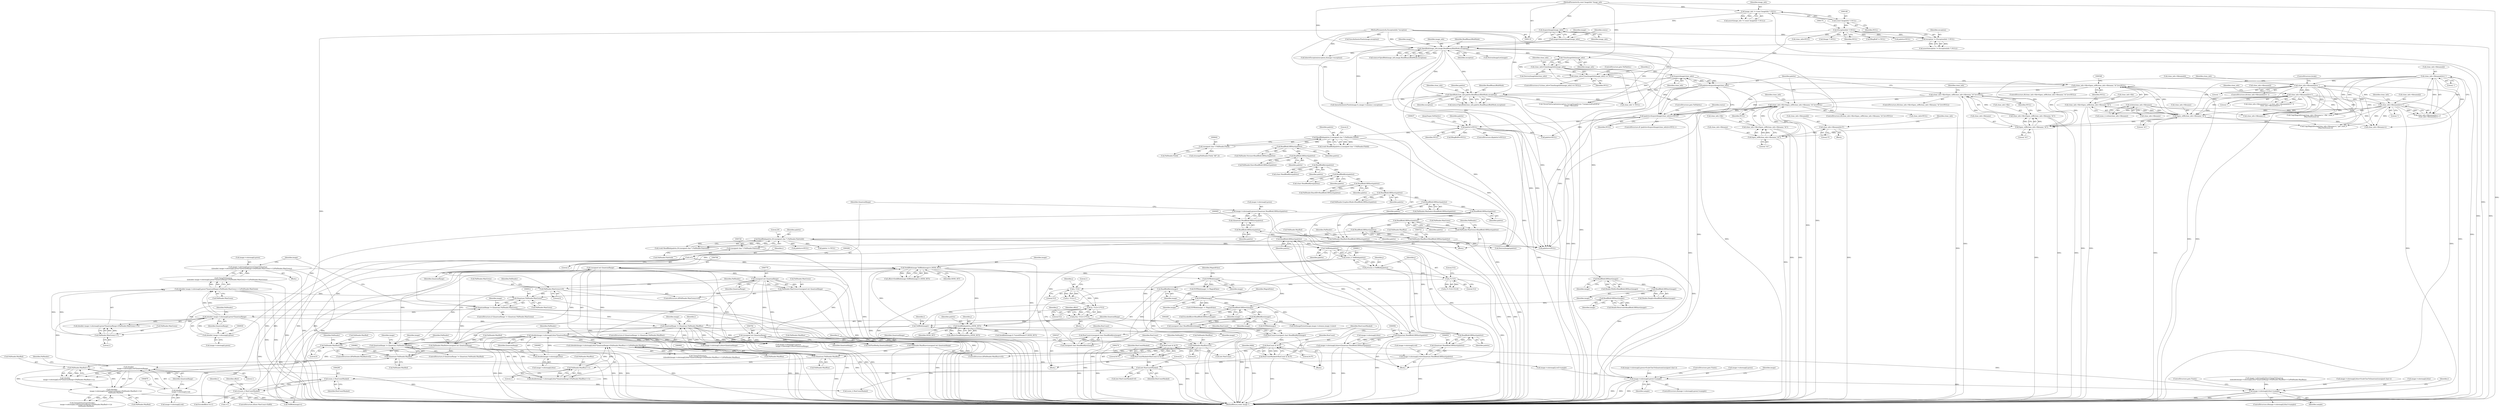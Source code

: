digraph "0_ImageMagick_f6e9d0d9955e85bdd7540b251cd50d598dacc5e6_7@pointer" {
"1000917" [label="(Call,image->colormap[i].green=ClampToQuantum\n                (((double) image->colormap[i].green*QuantumRange+(PalHeader.MaxGreen>>1))/PalHeader.MaxGreen))"];
"1000925" [label="(Call,ClampToQuantum\n                (((double) image->colormap[i].green*QuantumRange+(PalHeader.MaxGreen>>1))/PalHeader.MaxGreen))"];
"1000926" [label="(Call,((double) image->colormap[i].green*QuantumRange+(PalHeader.MaxGreen>>1))/PalHeader.MaxGreen)"];
"1000928" [label="(Call,(double) image->colormap[i].green*QuantumRange)"];
"1000929" [label="(Call,(double) image->colormap[i].green)"];
"1000896" [label="(Call,image->colormap[i].green=(Quantum) ReadBlobLSBShort(palette))"];
"1000904" [label="(Call,(Quantum) ReadBlobLSBShort(palette))"];
"1000906" [label="(Call,ReadBlobLSBShort(palette))"];
"1000855" [label="(Call,ReadBlobLSBShort(palette))"];
"1000834" [label="(Call,SeekBlob(palette,j,SEEK_SET))"];
"1000812" [label="(Call,TellBlob(palette))"];
"1000957" [label="(Call,ReadBlobLSBShort(palette))"];
"1000722" [label="(Call,ReadBlob(palette,20,(unsigned char *) PalHeader.PaletteId))"];
"1000718" [label="(Call,ReadBlobLSBShort(palette))"];
"1000712" [label="(Call,ReadBlobLSBShort(palette))"];
"1000706" [label="(Call,ReadBlobLSBShort(palette))"];
"1000700" [label="(Call,ReadBlobLSBShort(palette))"];
"1000694" [label="(Call,ReadBlobLSBShort(palette))"];
"1000688" [label="(Call,ReadBlobLSBShort(palette))"];
"1000682" [label="(Call,ReadBlobByte(palette))"];
"1000674" [label="(Call,ReadBlobByte(palette))"];
"1000666" [label="(Call,ReadBlobLSBShort(palette))"];
"1000660" [label="(Call,ReadBlobLSBShort(palette))"];
"1000638" [label="(Call,ReadBlob(palette,2,(unsigned char *) PalHeader.FileId))"];
"1000632" [label="(Call,palette!=NULL)"];
"1000612" [label="(Call,OpenBlob(clone_info,palette,ReadBinaryBlobMode,exception))"];
"1000606" [label="(Call,AcquireImage(clone_info))"];
"1000458" [label="(Call,clone_info=CloneImageInfo(image_info))"];
"1000460" [label="(Call,CloneImageInfo(image_info))"];
"1000189" [label="(Call,OpenBlob(image_info,image,ReadBinaryBlobMode,exception))"];
"1000185" [label="(Call,AcquireImage(image_info))"];
"1000145" [label="(Call,image_info != (const ImageInfo *) NULL)"];
"1000120" [label="(MethodParameterIn,const ImageInfo *image_info)"];
"1000147" [label="(Call,(const ImageInfo *) NULL)"];
"1000183" [label="(Call,image=AcquireImage(image_info))"];
"1000172" [label="(Call,exception != (ExceptionInfo *) NULL)"];
"1000121" [label="(MethodParameterIn,ExceptionInfo *exception)"];
"1000174" [label="(Call,(ExceptionInfo *) NULL)"];
"1000604" [label="(Call,palette=AcquireImage(clone_info))"];
"1000603" [label="(Call,(palette=AcquireImage(clone_info))==NULL)"];
"1000582" [label="(Call,(clone_info->file=fopen_utf8(clone_info->filename,\"rb\"))==NULL)"];
"1000583" [label="(Call,clone_info->file=fopen_utf8(clone_info->filename,\"rb\"))"];
"1000587" [label="(Call,fopen_utf8(clone_info->filename,\"rb\"))"];
"1000574" [label="(Call,clone_info->filename[i]='\0')"];
"1000567" [label="(Call,fopen_utf8(clone_info->filename,\"rb\"))"];
"1000508" [label="(Call,clone_info->filename[i]==':')"];
"1000501" [label="(Call,clone_info->filename[i]=='\\')"];
"1000493" [label="(Call,clone_info->filename[i]=='/')"];
"1000482" [label="(Call,clone_info->filename[i]=='.')"];
"1000540" [label="(Call,fopen_utf8(clone_info->filename,\"rb\"))"];
"1000468" [label="(Call,strlen(clone_info->filename))"];
"1000562" [label="(Call,(clone_info->file=fopen_utf8(clone_info->filename,\"rb\"))==NULL)"];
"1000563" [label="(Call,clone_info->file=fopen_utf8(clone_info->filename,\"rb\"))"];
"1000535" [label="(Call,(clone_info->file=fopen_utf8(clone_info->filename,\"rb\"))==NULL)"];
"1000536" [label="(Call,clone_info->file=fopen_utf8(clone_info->filename,\"rb\"))"];
"1000457" [label="(Call,(clone_info=CloneImageInfo(image_info)) == NULL)"];
"1000641" [label="(Call,(unsigned char *) PalHeader.FileId)"];
"1000725" [label="(Call,(unsigned char *) PalHeader.PaletteId)"];
"1000823" [label="(Call,j=((j / 512)+1)*512)"];
"1000825" [label="(Call,((j / 512)+1)*512)"];
"1000827" [label="(Call,j / 512)"];
"1000816" [label="(Call,j % 512)"];
"1000808" [label="(Call,j=(ssize_t) TellBlob(palette))"];
"1000810" [label="(Call,(ssize_t) TellBlob(palette))"];
"1000294" [label="(Call,SeekBlob(image,TellBlob(image)+i,SEEK_SET))"];
"1000297" [label="(Call,TellBlob(image))"];
"1000332" [label="(Call,EOFBlob(image))"];
"1000328" [label="(Call,ReadBlobByte(image))"];
"1000310" [label="(Call,EOFBlob(image))"];
"1000261" [label="(Call,ReadBlobByte(image))"];
"1000255" [label="(Call,ReadBlobLSBShort(image))"];
"1000229" [label="(Call,ReadBlobLSBShort(image))"];
"1000223" [label="(Call,ReadBlobLSBShort(image))"];
"1000217" [label="(Call,ReadBlobLSBShort(image))"];
"1000287" [label="(Call,i=(ssize_t) RunCountMasked)"];
"1000289" [label="(Call,(ssize_t) RunCountMasked)"];
"1000273" [label="(Call,(int) RunCountMasked)"];
"1000263" [label="(Call,RunCountMasked=RunCount & 0x7F)"];
"1000265" [label="(Call,RunCount & 0x7F)"];
"1000257" [label="(Call,RunCount=(unsigned char) ReadBlobByte(image))"];
"1000259" [label="(Call,(unsigned char) ReadBlobByte(image))"];
"1000336" [label="(Call,RunCountMasked=RunCount & 0x7F)"];
"1000338" [label="(Call,RunCount & 0x7F)"];
"1000324" [label="(Call,RunCount=(unsigned char) ReadBlobByte(image))"];
"1000326" [label="(Call,(unsigned char) ReadBlobByte(image))"];
"1000278" [label="(Call,i=1)"];
"1000909" [label="(Call,QuantumRange != (Quantum) PalHeader.MaxGreen)"];
"1000858" [label="(Call,QuantumRange != (Quantum) PalHeader.MaxRed)"];
"1000778" [label="(Call,(unsigned int) QuantumRange)"];
"1000765" [label="(Call,(unsigned int) QuantumRange)"];
"1000791" [label="(Call,(unsigned int) QuantumRange)"];
"1000979" [label="(Call,(double)image->colormap[i].blue*QuantumRange)"];
"1000980" [label="(Call,(double)image->colormap[i].blue)"];
"1000947" [label="(Call,image->colormap[i].blue=(Quantum) ReadBlobLSBShort(palette))"];
"1000955" [label="(Call,(Quantum) ReadBlobLSBShort(palette))"];
"1000960" [label="(Call,QuantumRange != (Quantum) PalHeader.MaxBlue)"];
"1000962" [label="(Call,(Quantum) PalHeader.MaxBlue)"];
"1000787" [label="(Call,PalHeader.MaxBlue=(unsigned int) QuantumRange)"];
"1000782" [label="(Call,PalHeader.MaxBlue==0)"];
"1000714" [label="(Call,PalHeader.MaxBlue=ReadBlobLSBShort(palette))"];
"1000977" [label="(Call,((double)image->colormap[i].blue*QuantumRange+(PalHeader.MaxBlue>>1))/PalHeader.MaxBlue)"];
"1000990" [label="(Call,PalHeader.MaxBlue>>1)"];
"1000860" [label="(Call,(Quantum) PalHeader.MaxRed)"];
"1000756" [label="(Call,PalHeader.MaxRed==0)"];
"1000702" [label="(Call,PalHeader.MaxRed=ReadBlobLSBShort(palette))"];
"1000875" [label="(Call,((double)\n                image->colormap[i].red*QuantumRange+(PalHeader.MaxRed>>1))/\n                PalHeader.MaxRed)"];
"1000877" [label="(Call,(double)\n                image->colormap[i].red*QuantumRange)"];
"1000878" [label="(Call,(double)\n                image->colormap[i].red)"];
"1000845" [label="(Call,image->colormap[i].red=(Quantum) ReadBlobLSBShort(palette))"];
"1000853" [label="(Call,(Quantum) ReadBlobLSBShort(palette))"];
"1000888" [label="(Call,PalHeader.MaxRed>>1)"];
"1000761" [label="(Call,PalHeader.MaxRed=(unsigned int) QuantumRange)"];
"1000911" [label="(Call,(Quantum) PalHeader.MaxGreen)"];
"1000769" [label="(Call,PalHeader.MaxGreen==0)"];
"1000708" [label="(Call,PalHeader.MaxGreen=ReadBlobLSBShort(palette))"];
"1000774" [label="(Call,PalHeader.MaxGreen=(unsigned int) QuantumRange)"];
"1000939" [label="(Call,PalHeader.MaxGreen>>1)"];
"1001290" [label="(Call,image->colormap[i].green!=sample)"];
"1001301" [label="(Call,image->colormap[i].blue!=sample)"];
"1001420" [label="(Call,clone_info != NULL)"];
"1000321" [label="(Call,(ssize_t) RunCountMasked)"];
"1000461" [label="(Identifier,image_info)"];
"1000188" [label="(Identifier,status)"];
"1000312" [label="(Identifier,MagickFalse)"];
"1000943" [label="(Literal,1)"];
"1000192" [label="(Identifier,ReadBinaryBlobMode)"];
"1000720" [label="(Call,(void) ReadBlob(palette,20,(unsigned char *) PalHeader.PaletteId))"];
"1000574" [label="(Call,clone_info->filename[i]='\0')"];
"1000724" [label="(Literal,20)"];
"1000572" [label="(Identifier,NULL)"];
"1000291" [label="(Identifier,RunCountMasked)"];
"1000310" [label="(Call,EOFBlob(image))"];
"1000613" [label="(Identifier,clone_info)"];
"1000995" [label="(Call,PalHeader.MaxBlue)"];
"1000820" [label="(Literal,512)"];
"1000712" [label="(Call,ReadBlobLSBShort(palette))"];
"1000287" [label="(Call,i=(ssize_t) RunCountMasked)"];
"1000823" [label="(Call,j=((j / 512)+1)*512)"];
"1000845" [label="(Call,image->colormap[i].red=(Quantum) ReadBlobLSBShort(palette))"];
"1000722" [label="(Call,ReadBlob(palette,20,(unsigned char *) PalHeader.PaletteId))"];
"1000892" [label="(Literal,1)"];
"1000606" [label="(Call,AcquireImage(clone_info))"];
"1000776" [label="(Identifier,PalHeader)"];
"1000714" [label="(Call,PalHeader.MaxBlue=ReadBlobLSBShort(palette))"];
"1001048" [label="(Call,image->colormap[i].green=ScaleCharToQuantum((unsigned char) i))"];
"1000568" [label="(Call,clone_info->filename)"];
"1000674" [label="(Call,ReadBlobByte(palette))"];
"1000763" [label="(Identifier,PalHeader)"];
"1000770" [label="(Call,PalHeader.MaxGreen)"];
"1000889" [label="(Call,PalHeader.MaxRed)"];
"1000762" [label="(Call,PalHeader.MaxRed)"];
"1000488" [label="(Literal,'.')"];
"1000582" [label="(Call,(clone_info->file=fopen_utf8(clone_info->filename,\"rb\"))==NULL)"];
"1000534" [label="(ControlStructure,if((clone_info->file=fopen_utf8(clone_info->filename,\"rb\"))==NULL))"];
"1000333" [label="(Identifier,image)"];
"1000459" [label="(Identifier,clone_info)"];
"1000960" [label="(Call,QuantumRange != (Quantum) PalHeader.MaxBlue)"];
"1000783" [label="(Call,PalHeader.MaxBlue)"];
"1000725" [label="(Call,(unsigned char *) PalHeader.PaletteId)"];
"1000827" [label="(Call,j / 512)"];
"1000493" [label="(Call,clone_info->filename[i]=='/')"];
"1000808" [label="(Call,j=(ssize_t) TellBlob(palette))"];
"1000185" [label="(Call,AcquireImage(image_info))"];
"1000294" [label="(Call,SeekBlob(image,TellBlob(image)+i,SEEK_SET))"];
"1000778" [label="(Call,(unsigned int) QuantumRange)"];
"1000608" [label="(Identifier,NULL)"];
"1000545" [label="(Identifier,NULL)"];
"1000661" [label="(Identifier,palette)"];
"1000835" [label="(Identifier,palette)"];
"1000631" [label="(ControlStructure,if(palette!=NULL))"];
"1000908" [label="(ControlStructure,if (QuantumRange != (Quantum) PalHeader.MaxGreen))"];
"1000853" [label="(Call,(Quantum) ReadBlobLSBShort(palette))"];
"1000583" [label="(Call,clone_info->file=fopen_utf8(clone_info->filename,\"rb\"))"];
"1000822" [label="(Block,)"];
"1000947" [label="(Call,image->colormap[i].blue=(Quantum) ReadBlobLSBShort(palette))"];
"1000896" [label="(Call,image->colormap[i].green=(Quantum) ReadBlobLSBShort(palette))"];
"1000636" [label="(Call,(void) ReadBlob(palette,2,(unsigned char *) PalHeader.FileId))"];
"1000584" [label="(Call,clone_info->file)"];
"1000826" [label="(Call,(j / 512)+1)"];
"1001301" [label="(Call,image->colormap[i].blue!=sample)"];
"1000144" [label="(Call,assert(image_info != (const ImageInfo *) NULL))"];
"1000540" [label="(Call,fopen_utf8(clone_info->filename,\"rb\"))"];
"1000834" [label="(Call,SeekBlob(palette,j,SEEK_SET))"];
"1000718" [label="(Call,ReadBlobLSBShort(palette))"];
"1000340" [label="(Literal,0x7F)"];
"1000951" [label="(Identifier,image)"];
"1000979" [label="(Call,(double)image->colormap[i].blue*QuantumRange)"];
"1000702" [label="(Call,PalHeader.MaxRed=ReadBlobLSBShort(palette))"];
"1000581" [label="(ControlStructure,if((clone_info->file=fopen_utf8(clone_info->filename,\"rb\"))==NULL))"];
"1000591" [label="(Literal,\"rb\")"];
"1000635" [label="(Block,)"];
"1000511" [label="(Identifier,clone_info)"];
"1000283" [label="(Call,(int) RunCount)"];
"1000989" [label="(Identifier,QuantumRange)"];
"1000602" [label="(ControlStructure,if( (palette=AcquireImage(clone_info))==NULL ))"];
"1000612" [label="(Call,OpenBlob(clone_info,palette,ReadBinaryBlobMode,exception))"];
"1000541" [label="(Call,clone_info->filename)"];
"1001412" [label="(Call,palette != NULL)"];
"1000265" [label="(Call,RunCount & 0x7F)"];
"1000870" [label="(Identifier,image)"];
"1000784" [label="(Identifier,PalHeader)"];
"1000857" [label="(ControlStructure,if (QuantumRange != (Quantum) PalHeader.MaxRed))"];
"1000957" [label="(Call,ReadBlobLSBShort(palette))"];
"1001299" [label="(ControlStructure,goto Finish;)"];
"1000326" [label="(Call,(unsigned char) ReadBlobByte(image))"];
"1000707" [label="(Identifier,palette)"];
"1000682" [label="(Call,ReadBlobByte(palette))"];
"1000998" [label="(JumpTarget,NoPalette:)"];
"1000490" [label="(ControlStructure,break;)"];
"1000938" [label="(Identifier,QuantumRange)"];
"1000694" [label="(Call,ReadBlobLSBShort(palette))"];
"1000207" [label="(Call,palette=NULL)"];
"1001302" [label="(Call,image->colormap[i].blue)"];
"1000456" [label="(ControlStructure,if ((clone_info=CloneImageInfo(image_info)) == NULL))"];
"1000336" [label="(Call,RunCountMasked=RunCount & 0x7F)"];
"1000189" [label="(Call,OpenBlob(image_info,image,ReadBinaryBlobMode,exception))"];
"1000929" [label="(Call,(double) image->colormap[i].green)"];
"1000502" [label="(Call,clone_info->filename[i])"];
"1000173" [label="(Identifier,exception)"];
"1000756" [label="(Call,PalHeader.MaxRed==0)"];
"1000689" [label="(Identifier,palette)"];
"1000723" [label="(Identifier,palette)"];
"1000610" [label="(Call,status=OpenBlob(clone_info,palette,ReadBinaryBlobMode,exception))"];
"1000191" [label="(Identifier,image)"];
"1001309" [label="(Identifier,sample)"];
"1000921" [label="(Identifier,image)"];
"1000434" [label="(Call,SetImageExtent(image,image->columns,image->rows))"];
"1000567" [label="(Call,fopen_utf8(clone_info->filename,\"rb\"))"];
"1000782" [label="(Call,PalHeader.MaxBlue==0)"];
"1000458" [label="(Call,clone_info=CloneImageInfo(image_info))"];
"1000605" [label="(Identifier,palette)"];
"1000549" [label="(Call,CopyMagickString(clone_info->filename+i,\".pal\",(size_t)\n        (MaxTextExtent-i)))"];
"1000859" [label="(Identifier,QuantumRange)"];
"1000266" [label="(Identifier,RunCount)"];
"1000648" [label="(Call,strncmp(PalHeader.FileId,\"AH\",2))"];
"1000900" [label="(Identifier,image)"];
"1000634" [label="(Identifier,NULL)"];
"1000481" [label="(ControlStructure,if(clone_info->filename[i]=='.'))"];
"1000257" [label="(Call,RunCount=(unsigned char) ReadBlobByte(image))"];
"1000793" [label="(Identifier,QuantumRange)"];
"1000564" [label="(Call,clone_info->file)"];
"1000760" [label="(Literal,0)"];
"1000684" [label="(Call,PalHeader.BoardID=ReadBlobLSBShort(palette))"];
"1000172" [label="(Call,exception != (ExceptionInfo *) NULL)"];
"1000256" [label="(Identifier,image)"];
"1000906" [label="(Call,ReadBlobLSBShort(palette))"];
"1000917" [label="(Call,image->colormap[i].green=ClampToQuantum\n                (((double) image->colormap[i].green*QuantumRange+(PalHeader.MaxGreen>>1))/PalHeader.MaxGreen))"];
"1000667" [label="(Identifier,palette)"];
"1000314" [label="(Call,EncodedByte-=i+1)"];
"1000258" [label="(Identifier,RunCount)"];
"1000292" [label="(Call,offset=SeekBlob(image,TellBlob(image)+i,SEEK_SET))"];
"1000855" [label="(Call,ReadBlobLSBShort(palette))"];
"1000715" [label="(Call,PalHeader.MaxBlue)"];
"1000121" [label="(MethodParameterIn,ExceptionInfo *exception)"];
"1000696" [label="(Call,PalHeader.MaxIndex=ReadBlobLSBShort(palette))"];
"1000817" [label="(Identifier,j)"];
"1000316" [label="(Call,i+1)"];
"1000710" [label="(Identifier,PalHeader)"];
"1000774" [label="(Call,PalHeader.MaxGreen=(unsigned int) QuantumRange)"];
"1000276" [label="(Literal,0)"];
"1000680" [label="(Call,(char) ReadBlobByte(palette))"];
"1000609" [label="(ControlStructure,goto NoPalette;)"];
"1000856" [label="(Identifier,palette)"];
"1000171" [label="(Call,assert(exception != (ExceptionInfo *) NULL))"];
"1000580" [label="(Literal,'\0')"];
"1000562" [label="(Call,(clone_info->file=fopen_utf8(clone_info->filename,\"rb\"))==NULL)"];
"1000463" [label="(ControlStructure,goto NoPalette;)"];
"1000830" [label="(Literal,1)"];
"1001291" [label="(Call,image->colormap[i].green)"];
"1001300" [label="(ControlStructure,if(image->colormap[i].blue!=sample))"];
"1000190" [label="(Identifier,image_info)"];
"1000614" [label="(Identifier,palette)"];
"1000499" [label="(Literal,'/')"];
"1000639" [label="(Identifier,palette)"];
"1000627" [label="(Call,palette=NULL)"];
"1000604" [label="(Call,palette=AcquireImage(clone_info))"];
"1000765" [label="(Call,(unsigned int) QuantumRange)"];
"1000193" [label="(Identifier,exception)"];
"1000641" [label="(Call,(unsigned char *) PalHeader.FileId)"];
"1000958" [label="(Identifier,palette)"];
"1000295" [label="(Identifier,image)"];
"1000757" [label="(Call,PalHeader.MaxRed)"];
"1001269" [label="(Identifier,i)"];
"1000447" [label="(Call,InheritException(exception,&image->exception))"];
"1000700" [label="(Call,ReadBlobLSBShort(palette))"];
"1000643" [label="(Call,PalHeader.FileId)"];
"1000836" [label="(Identifier,j)"];
"1000299" [label="(Identifier,i)"];
"1000858" [label="(Call,QuantumRange != (Quantum) PalHeader.MaxRed)"];
"1000771" [label="(Identifier,PalHeader)"];
"1000210" [label="(Call,clone_info=NULL)"];
"1000469" [label="(Call,clone_info->filename)"];
"1000253" [label="(Call,EncodedByte=ReadBlobLSBShort(image))"];
"1000761" [label="(Call,PalHeader.MaxRed=(unsigned int) QuantumRange)"];
"1000509" [label="(Call,clone_info->filename[i])"];
"1000972" [label="(Identifier,image)"];
"1000926" [label="(Call,((double) image->colormap[i].green*QuantumRange+(PalHeader.MaxGreen>>1))/PalHeader.MaxGreen)"];
"1000948" [label="(Call,image->colormap[i].blue)"];
"1000638" [label="(Call,ReadBlob(palette,2,(unsigned char *) PalHeader.FileId))"];
"1000955" [label="(Call,(Quantum) ReadBlobLSBShort(palette))"];
"1000575" [label="(Call,clone_info->filename[i])"];
"1000640" [label="(Literal,2)"];
"1000184" [label="(Identifier,image)"];
"1000786" [label="(Literal,0)"];
"1000229" [label="(Call,ReadBlobLSBShort(image))"];
"1001352" [label="(Call,QueueAuthenticPixels(image,0,i,image->columns,1,exception))"];
"1000536" [label="(Call,clone_info->file=fopen_utf8(clone_info->filename,\"rb\"))"];
"1000787" [label="(Call,PalHeader.MaxBlue=(unsigned int) QuantumRange)"];
"1000615" [label="(Identifier,ReadBinaryBlobMode)"];
"1001432" [label="(Call,ThrowFileException(exception,CorruptImageError,\"UnexpectedEndOfFile\",\n      image->filename))"];
"1000279" [label="(Identifier,i)"];
"1000810" [label="(Call,(ssize_t) TellBlob(palette))"];
"1000494" [label="(Call,clone_info->filename[i])"];
"1000824" [label="(Identifier,j)"];
"1000931" [label="(Call,image->colormap[i].green)"];
"1000338" [label="(Call,RunCount & 0x7F)"];
"1000277" [label="(Block,)"];
"1000708" [label="(Call,PalHeader.MaxGreen=ReadBlobLSBShort(palette))"];
"1000611" [label="(Identifier,status)"];
"1001290" [label="(Call,image->colormap[i].green!=sample)"];
"1000656" [label="(Call,PalHeader.Version=ReadBlobLSBShort(palette))"];
"1000876" [label="(Call,(double)\n                image->colormap[i].red*QuantumRange+(PalHeader.MaxRed>>1))"];
"1000483" [label="(Call,clone_info->filename[i])"];
"1000890" [label="(Identifier,PalHeader)"];
"1001298" [label="(Identifier,sample)"];
"1000183" [label="(Call,image=AcquireImage(image_info))"];
"1000262" [label="(Identifier,image)"];
"1001429" [label="(Call,EOFBlob(image))"];
"1000813" [label="(Identifier,palette)"];
"1001000" [label="(Call,palette==NULL)"];
"1000701" [label="(Identifier,palette)"];
"1000939" [label="(Call,PalHeader.MaxGreen>>1)"];
"1000309" [label="(Call,EOFBlob(image) != MagickFalse)"];
"1000587" [label="(Call,fopen_utf8(clone_info->filename,\"rb\"))"];
"1000595" [label="(Identifier,clone_info)"];
"1000809" [label="(Identifier,j)"];
"1000666" [label="(Call,ReadBlobLSBShort(palette))"];
"1000911" [label="(Call,(Quantum) PalHeader.MaxGreen)"];
"1000230" [label="(Identifier,image)"];
"1000514" [label="(Literal,':')"];
"1000280" [label="(Literal,1)"];
"1000573" [label="(Block,)"];
"1000293" [label="(Identifier,offset)"];
"1000977" [label="(Call,((double)image->colormap[i].blue*QuantumRange+(PalHeader.MaxBlue>>1))/PalHeader.MaxBlue)"];
"1000500" [label="(Call,clone_info->filename[i]=='\\' ||\n         clone_info->filename[i]==':')"];
"1001310" [label="(ControlStructure,goto Finish;)"];
"1000263" [label="(Call,RunCountMasked=RunCount & 0x7F)"];
"1000603" [label="(Call,(palette=AcquireImage(clone_info))==NULL)"];
"1000331" [label="(Call,EOFBlob(image) != MagickFalse)"];
"1000255" [label="(Call,ReadBlobLSBShort(image))"];
"1000788" [label="(Call,PalHeader.MaxBlue)"];
"1000962" [label="(Call,(Quantum) PalHeader.MaxBlue)"];
"1000508" [label="(Call,clone_info->filename[i]==':')"];
"1000324" [label="(Call,RunCount=(unsigned char) ReadBlobByte(image))"];
"1000289" [label="(Call,(ssize_t) RunCountMasked)"];
"1000223" [label="(Call,ReadBlobLSBShort(image))"];
"1000465" [label="(Identifier,i)"];
"1000768" [label="(ControlStructure,if(PalHeader.MaxGreen==0))"];
"1000217" [label="(Call,ReadBlobLSBShort(image))"];
"1000204" [label="(Call,(Image *) NULL)"];
"1000683" [label="(Identifier,palette)"];
"1000959" [label="(ControlStructure,if (QuantumRange != (Quantum) PalHeader.MaxBlue))"];
"1000812" [label="(Call,TellBlob(palette))"];
"1000267" [label="(Literal,0x7F)"];
"1000875" [label="(Call,((double)\n                image->colormap[i].red*QuantumRange+(PalHeader.MaxRed>>1))/\n                PalHeader.MaxRed)"];
"1000880" [label="(Call,image->colormap[i].red)"];
"1000147" [label="(Call,(const ImageInfo *) NULL)"];
"1000941" [label="(Identifier,PalHeader)"];
"1000991" [label="(Call,PalHeader.MaxBlue)"];
"1000907" [label="(Identifier,palette)"];
"1000588" [label="(Call,clone_info->filename)"];
"1000482" [label="(Call,clone_info->filename[i]=='.')"];
"1000492" [label="(Call,clone_info->filename[i]=='/' || clone_info->filename[i]=='\\' ||\n         clone_info->filename[i]==':')"];
"1000860" [label="(Call,(Quantum) PalHeader.MaxRed)"];
"1000961" [label="(Identifier,QuantumRange)"];
"1000261" [label="(Call,ReadBlobByte(image))"];
"1000598" [label="(Call,clone_info=NULL)"];
"1000633" [label="(Identifier,palette)"];
"1000632" [label="(Call,palette!=NULL)"];
"1000910" [label="(Identifier,QuantumRange)"];
"1000833" [label="(Identifier,offset)"];
"1000918" [label="(Call,image->colormap[i].green)"];
"1000577" [label="(Identifier,clone_info)"];
"1000460" [label="(Call,CloneImageInfo(image_info))"];
"1000507" [label="(Literal,'\\')"];
"1001305" [label="(Identifier,image)"];
"1000122" [label="(Block,)"];
"1000968" [label="(Call,image->colormap[i].blue=ClampToQuantum\n                (((double)image->colormap[i].blue*QuantumRange+(PalHeader.MaxBlue>>1))/PalHeader.MaxBlue))"];
"1000703" [label="(Call,PalHeader.MaxRed)"];
"1000767" [label="(Identifier,QuantumRange)"];
"1000145" [label="(Call,image_info != (const ImageInfo *) NULL)"];
"1000296" [label="(Call,TellBlob(image)+i)"];
"1001327" [label="(Call,image->colormap[1].blue=QuantumRange)"];
"1000337" [label="(Identifier,RunCountMasked)"];
"1000994" [label="(Literal,1)"];
"1000675" [label="(Identifier,palette)"];
"1000625" [label="(Call,DestroyImage(palette))"];
"1000887" [label="(Identifier,QuantumRange)"];
"1001084" [label="(Call,BImgBuff==NULL)"];
"1000831" [label="(Literal,512)"];
"1000275" [label="(Identifier,RunCountMasked)"];
"1001231" [label="(Call,palette==NULL)"];
"1000325" [label="(Identifier,RunCount)"];
"1000909" [label="(Call,QuantumRange != (Quantum) PalHeader.MaxGreen)"];
"1001319" [label="(Call,image->colormap[1].green=\n                image->colormap[1].blue=QuantumRange)"];
"1000769" [label="(Call,PalHeader.MaxGreen==0)"];
"1000224" [label="(Identifier,image)"];
"1000332" [label="(Call,EOFBlob(image))"];
"1000893" [label="(Call,PalHeader.MaxRed)"];
"1000828" [label="(Identifier,j)"];
"1000339" [label="(Identifier,RunCount)"];
"1000281" [label="(ControlStructure,if((int) RunCount<0x80))"];
"1000695" [label="(Identifier,palette)"];
"1000273" [label="(Call,(int) RunCountMasked)"];
"1000925" [label="(Call,ClampToQuantum\n                (((double) image->colormap[i].green*QuantumRange+(PalHeader.MaxGreen>>1))/PalHeader.MaxGreen))"];
"1000796" [label="(Identifier,i)"];
"1001289" [label="(ControlStructure,if(image->colormap[i].green!=sample))"];
"1000706" [label="(Call,ReadBlobLSBShort(palette))"];
"1001090" [label="(Call,SeekBlob(image,6 /*sizeof(Header)*/,SEEK_SET))"];
"1000544" [label="(Literal,\"rb\")"];
"1000709" [label="(Call,PalHeader.MaxGreen)"];
"1000672" [label="(Call,(char) ReadBlobByte(palette))"];
"1000825" [label="(Call,((j / 512)+1)*512)"];
"1000219" [label="(Call,Header.Height=ReadBlobLSBShort(image))"];
"1001395" [label="(Call,SyncAuthenticPixels(image,exception))"];
"1000186" [label="(Identifier,image_info)"];
"1000561" [label="(ControlStructure,if((clone_info->file=fopen_utf8(clone_info->filename,\"rb\"))==NULL))"];
"1000535" [label="(Call,(clone_info->file=fopen_utf8(clone_info->filename,\"rb\"))==NULL)"];
"1000585" [label="(Identifier,clone_info)"];
"1000537" [label="(Call,clone_info->file)"];
"1000300" [label="(Identifier,SEEK_SET)"];
"1000829" [label="(Literal,512)"];
"1000328" [label="(Call,ReadBlobByte(image))"];
"1000980" [label="(Call,(double)image->colormap[i].blue)"];
"1000877" [label="(Call,(double)\n                image->colormap[i].red*QuantumRange)"];
"1000311" [label="(Identifier,image)"];
"1000978" [label="(Call,(double)image->colormap[i].blue*QuantumRange+(PalHeader.MaxBlue>>1))"];
"1000592" [label="(Identifier,NULL)"];
"1000928" [label="(Call,(double) image->colormap[i].green*QuantumRange)"];
"1000781" [label="(ControlStructure,if(PalHeader.MaxBlue==0))"];
"1000916" [label="(Block,)"];
"1000662" [label="(Call,PalHeader.Size=ReadBlobLSBShort(palette))"];
"1000716" [label="(Identifier,PalHeader)"];
"1001446" [label="(MethodReturn,static Image *)"];
"1000563" [label="(Call,clone_info->file=fopen_utf8(clone_info->filename,\"rb\"))"];
"1000862" [label="(Call,PalHeader.MaxRed)"];
"1000457" [label="(Call,(clone_info=CloneImageInfo(image_info)) == NULL)"];
"1000269" [label="(Identifier,ldblk)"];
"1000990" [label="(Call,PalHeader.MaxBlue>>1)"];
"1000775" [label="(Call,PalHeader.MaxGreen)"];
"1000719" [label="(Identifier,palette)"];
"1001382" [label="(Call,SetPixelRed(q,QuantumRange))"];
"1000982" [label="(Call,image->colormap[i].blue)"];
"1000791" [label="(Call,(unsigned int) QuantumRange)"];
"1000755" [label="(ControlStructure,if(PalHeader.MaxRed==0))"];
"1001060" [label="(Call,image->colormap[i].blue=ScaleCharToQuantum((unsigned char) i))"];
"1000927" [label="(Call,(double) image->colormap[i].green*QuantumRange+(PalHeader.MaxGreen>>1))"];
"1000888" [label="(Call,PalHeader.MaxRed>>1)"];
"1000504" [label="(Identifier,clone_info)"];
"1000964" [label="(Call,PalHeader.MaxBlue)"];
"1000660" [label="(Call,ReadBlobLSBShort(palette))"];
"1000288" [label="(Identifier,i)"];
"1000523" [label="(Call,clone_info->filename+i)"];
"1000832" [label="(Call,offset=SeekBlob(palette,j,SEEK_SET))"];
"1000149" [label="(Identifier,NULL)"];
"1000789" [label="(Identifier,PalHeader)"];
"1000571" [label="(Literal,\"rb\")"];
"1000468" [label="(Call,strlen(clone_info->filename))"];
"1000550" [label="(Call,clone_info->filename+i)"];
"1000815" [label="(Call,(j % 512)>512-6)"];
"1000466" [label="(Call,(ssize_t) strlen(clone_info->filename))"];
"1000174" [label="(Call,(ExceptionInfo *) NULL)"];
"1000874" [label="(Call,ClampToQuantum(((double)\n                image->colormap[i].red*QuantumRange+(PalHeader.MaxRed>>1))/\n                PalHeader.MaxRed))"];
"1000904" [label="(Call,(Quantum) ReadBlobLSBShort(palette))"];
"1000780" [label="(Identifier,QuantumRange)"];
"1000837" [label="(Identifier,SEEK_SET)"];
"1000616" [label="(Identifier,exception)"];
"1000816" [label="(Call,j % 512)"];
"1000727" [label="(Call,PalHeader.PaletteId)"];
"1000846" [label="(Call,image->colormap[i].red)"];
"1000272" [label="(Call,(int) RunCountMasked!=0)"];
"1000818" [label="(Literal,512)"];
"1000329" [label="(Identifier,image)"];
"1000298" [label="(Identifier,image)"];
"1000496" [label="(Identifier,clone_info)"];
"1000940" [label="(Call,PalHeader.MaxGreen)"];
"1000522" [label="(Call,CopyMagickString(clone_info->filename+i,\".PAL\",(size_t)\n    (MaxTextExtent-i)))"];
"1000176" [label="(Identifier,NULL)"];
"1000807" [label="(Block,)"];
"1000596" [label="(Call,DestroyImageInfo(clone_info))"];
"1000897" [label="(Call,image->colormap[i].green)"];
"1000264" [label="(Identifier,RunCountMasked)"];
"1001279" [label="(Call,image->colormap[i].red!=sample)"];
"1001402" [label="(Call,BImgBuff != NULL)"];
"1000278" [label="(Call,i=1)"];
"1000120" [label="(MethodParameterIn,const ImageInfo *image_info)"];
"1000878" [label="(Call,(double)\n                image->colormap[i].red)"];
"1000607" [label="(Identifier,clone_info)"];
"1000201" [label="(Call,DestroyImageList(image))"];
"1000713" [label="(Identifier,palette)"];
"1000976" [label="(Call,ClampToQuantum\n                (((double)image->colormap[i].blue*QuantumRange+(PalHeader.MaxBlue>>1))/PalHeader.MaxBlue))"];
"1000690" [label="(Call,PalHeader.GraphicsMode=ReadBlobLSBShort(palette))"];
"1000334" [label="(Identifier,MagickFalse)"];
"1000992" [label="(Identifier,PalHeader)"];
"1000688" [label="(Call,ReadBlobLSBShort(palette))"];
"1000501" [label="(Call,clone_info->filename[i]=='\\')"];
"1000913" [label="(Call,PalHeader.MaxGreen)"];
"1000187" [label="(Call,status=OpenBlob(image_info,image,ReadBinaryBlobMode,exception))"];
"1000218" [label="(Identifier,image)"];
"1000462" [label="(Identifier,NULL)"];
"1000225" [label="(Call,Header.Reserved=ReadBlobLSBShort(image))"];
"1000944" [label="(Call,PalHeader.MaxGreen)"];
"1000773" [label="(Literal,0)"];
"1000259" [label="(Call,(unsigned char) ReadBlobByte(image))"];
"1000297" [label="(Call,TellBlob(image))"];
"1000806" [label="(Identifier,i)"];
"1000146" [label="(Identifier,image_info)"];
"1000213" [label="(Call,Header.Width=ReadBlobLSBShort(image))"];
"1000917" -> "1000916"  [label="AST: "];
"1000917" -> "1000925"  [label="CFG: "];
"1000918" -> "1000917"  [label="AST: "];
"1000925" -> "1000917"  [label="AST: "];
"1000951" -> "1000917"  [label="CFG: "];
"1000917" -> "1001446"  [label="DDG: "];
"1000917" -> "1001446"  [label="DDG: "];
"1000925" -> "1000917"  [label="DDG: "];
"1000917" -> "1001290"  [label="DDG: "];
"1000925" -> "1000926"  [label="CFG: "];
"1000926" -> "1000925"  [label="AST: "];
"1000925" -> "1001446"  [label="DDG: "];
"1000926" -> "1000925"  [label="DDG: "];
"1000926" -> "1000925"  [label="DDG: "];
"1000926" -> "1000944"  [label="CFG: "];
"1000927" -> "1000926"  [label="AST: "];
"1000944" -> "1000926"  [label="AST: "];
"1000926" -> "1001446"  [label="DDG: "];
"1000926" -> "1001446"  [label="DDG: "];
"1000926" -> "1000911"  [label="DDG: "];
"1000928" -> "1000926"  [label="DDG: "];
"1000928" -> "1000926"  [label="DDG: "];
"1000939" -> "1000926"  [label="DDG: "];
"1000939" -> "1000926"  [label="DDG: "];
"1000928" -> "1000927"  [label="AST: "];
"1000928" -> "1000938"  [label="CFG: "];
"1000929" -> "1000928"  [label="AST: "];
"1000938" -> "1000928"  [label="AST: "];
"1000941" -> "1000928"  [label="CFG: "];
"1000928" -> "1001446"  [label="DDG: "];
"1000928" -> "1000927"  [label="DDG: "];
"1000928" -> "1000927"  [label="DDG: "];
"1000929" -> "1000928"  [label="DDG: "];
"1000909" -> "1000928"  [label="DDG: "];
"1000928" -> "1000960"  [label="DDG: "];
"1000929" -> "1000931"  [label="CFG: "];
"1000930" -> "1000929"  [label="AST: "];
"1000931" -> "1000929"  [label="AST: "];
"1000938" -> "1000929"  [label="CFG: "];
"1000896" -> "1000929"  [label="DDG: "];
"1000896" -> "1000807"  [label="AST: "];
"1000896" -> "1000904"  [label="CFG: "];
"1000897" -> "1000896"  [label="AST: "];
"1000904" -> "1000896"  [label="AST: "];
"1000910" -> "1000896"  [label="CFG: "];
"1000896" -> "1001446"  [label="DDG: "];
"1000904" -> "1000896"  [label="DDG: "];
"1000896" -> "1001290"  [label="DDG: "];
"1000904" -> "1000906"  [label="CFG: "];
"1000905" -> "1000904"  [label="AST: "];
"1000906" -> "1000904"  [label="AST: "];
"1000906" -> "1000904"  [label="DDG: "];
"1000906" -> "1000907"  [label="CFG: "];
"1000907" -> "1000906"  [label="AST: "];
"1000855" -> "1000906"  [label="DDG: "];
"1000906" -> "1000957"  [label="DDG: "];
"1000855" -> "1000853"  [label="AST: "];
"1000855" -> "1000856"  [label="CFG: "];
"1000856" -> "1000855"  [label="AST: "];
"1000853" -> "1000855"  [label="CFG: "];
"1000855" -> "1000853"  [label="DDG: "];
"1000834" -> "1000855"  [label="DDG: "];
"1000812" -> "1000855"  [label="DDG: "];
"1000834" -> "1000832"  [label="AST: "];
"1000834" -> "1000837"  [label="CFG: "];
"1000835" -> "1000834"  [label="AST: "];
"1000836" -> "1000834"  [label="AST: "];
"1000837" -> "1000834"  [label="AST: "];
"1000832" -> "1000834"  [label="CFG: "];
"1000834" -> "1001446"  [label="DDG: "];
"1000834" -> "1000832"  [label="DDG: "];
"1000834" -> "1000832"  [label="DDG: "];
"1000834" -> "1000832"  [label="DDG: "];
"1000812" -> "1000834"  [label="DDG: "];
"1000823" -> "1000834"  [label="DDG: "];
"1000294" -> "1000834"  [label="DDG: "];
"1000834" -> "1001090"  [label="DDG: "];
"1000812" -> "1000810"  [label="AST: "];
"1000812" -> "1000813"  [label="CFG: "];
"1000813" -> "1000812"  [label="AST: "];
"1000810" -> "1000812"  [label="CFG: "];
"1000812" -> "1000810"  [label="DDG: "];
"1000957" -> "1000812"  [label="DDG: "];
"1000722" -> "1000812"  [label="DDG: "];
"1000957" -> "1000955"  [label="AST: "];
"1000957" -> "1000958"  [label="CFG: "];
"1000958" -> "1000957"  [label="AST: "];
"1000955" -> "1000957"  [label="CFG: "];
"1000957" -> "1000955"  [label="DDG: "];
"1000957" -> "1001000"  [label="DDG: "];
"1000722" -> "1000720"  [label="AST: "];
"1000722" -> "1000725"  [label="CFG: "];
"1000723" -> "1000722"  [label="AST: "];
"1000724" -> "1000722"  [label="AST: "];
"1000725" -> "1000722"  [label="AST: "];
"1000720" -> "1000722"  [label="CFG: "];
"1000722" -> "1001446"  [label="DDG: "];
"1000722" -> "1000625"  [label="DDG: "];
"1000722" -> "1000720"  [label="DDG: "];
"1000722" -> "1000720"  [label="DDG: "];
"1000722" -> "1000720"  [label="DDG: "];
"1000718" -> "1000722"  [label="DDG: "];
"1000725" -> "1000722"  [label="DDG: "];
"1000722" -> "1001000"  [label="DDG: "];
"1000722" -> "1001231"  [label="DDG: "];
"1000722" -> "1001412"  [label="DDG: "];
"1000718" -> "1000714"  [label="AST: "];
"1000718" -> "1000719"  [label="CFG: "];
"1000719" -> "1000718"  [label="AST: "];
"1000714" -> "1000718"  [label="CFG: "];
"1000718" -> "1000714"  [label="DDG: "];
"1000712" -> "1000718"  [label="DDG: "];
"1000712" -> "1000708"  [label="AST: "];
"1000712" -> "1000713"  [label="CFG: "];
"1000713" -> "1000712"  [label="AST: "];
"1000708" -> "1000712"  [label="CFG: "];
"1000712" -> "1000708"  [label="DDG: "];
"1000706" -> "1000712"  [label="DDG: "];
"1000706" -> "1000702"  [label="AST: "];
"1000706" -> "1000707"  [label="CFG: "];
"1000707" -> "1000706"  [label="AST: "];
"1000702" -> "1000706"  [label="CFG: "];
"1000706" -> "1000702"  [label="DDG: "];
"1000700" -> "1000706"  [label="DDG: "];
"1000700" -> "1000696"  [label="AST: "];
"1000700" -> "1000701"  [label="CFG: "];
"1000701" -> "1000700"  [label="AST: "];
"1000696" -> "1000700"  [label="CFG: "];
"1000700" -> "1000696"  [label="DDG: "];
"1000694" -> "1000700"  [label="DDG: "];
"1000694" -> "1000690"  [label="AST: "];
"1000694" -> "1000695"  [label="CFG: "];
"1000695" -> "1000694"  [label="AST: "];
"1000690" -> "1000694"  [label="CFG: "];
"1000694" -> "1000690"  [label="DDG: "];
"1000688" -> "1000694"  [label="DDG: "];
"1000688" -> "1000684"  [label="AST: "];
"1000688" -> "1000689"  [label="CFG: "];
"1000689" -> "1000688"  [label="AST: "];
"1000684" -> "1000688"  [label="CFG: "];
"1000688" -> "1000684"  [label="DDG: "];
"1000682" -> "1000688"  [label="DDG: "];
"1000682" -> "1000680"  [label="AST: "];
"1000682" -> "1000683"  [label="CFG: "];
"1000683" -> "1000682"  [label="AST: "];
"1000680" -> "1000682"  [label="CFG: "];
"1000682" -> "1000680"  [label="DDG: "];
"1000674" -> "1000682"  [label="DDG: "];
"1000674" -> "1000672"  [label="AST: "];
"1000674" -> "1000675"  [label="CFG: "];
"1000675" -> "1000674"  [label="AST: "];
"1000672" -> "1000674"  [label="CFG: "];
"1000674" -> "1000672"  [label="DDG: "];
"1000666" -> "1000674"  [label="DDG: "];
"1000666" -> "1000662"  [label="AST: "];
"1000666" -> "1000667"  [label="CFG: "];
"1000667" -> "1000666"  [label="AST: "];
"1000662" -> "1000666"  [label="CFG: "];
"1000666" -> "1000662"  [label="DDG: "];
"1000660" -> "1000666"  [label="DDG: "];
"1000660" -> "1000656"  [label="AST: "];
"1000660" -> "1000661"  [label="CFG: "];
"1000661" -> "1000660"  [label="AST: "];
"1000656" -> "1000660"  [label="CFG: "];
"1000660" -> "1000656"  [label="DDG: "];
"1000638" -> "1000660"  [label="DDG: "];
"1000638" -> "1000636"  [label="AST: "];
"1000638" -> "1000641"  [label="CFG: "];
"1000639" -> "1000638"  [label="AST: "];
"1000640" -> "1000638"  [label="AST: "];
"1000641" -> "1000638"  [label="AST: "];
"1000636" -> "1000638"  [label="CFG: "];
"1000638" -> "1001446"  [label="DDG: "];
"1000638" -> "1000625"  [label="DDG: "];
"1000638" -> "1000636"  [label="DDG: "];
"1000638" -> "1000636"  [label="DDG: "];
"1000638" -> "1000636"  [label="DDG: "];
"1000632" -> "1000638"  [label="DDG: "];
"1000641" -> "1000638"  [label="DDG: "];
"1000632" -> "1000631"  [label="AST: "];
"1000632" -> "1000634"  [label="CFG: "];
"1000633" -> "1000632"  [label="AST: "];
"1000634" -> "1000632"  [label="AST: "];
"1000637" -> "1000632"  [label="CFG: "];
"1000998" -> "1000632"  [label="CFG: "];
"1000632" -> "1001446"  [label="DDG: "];
"1000632" -> "1000627"  [label="DDG: "];
"1000612" -> "1000632"  [label="DDG: "];
"1000603" -> "1000632"  [label="DDG: "];
"1000632" -> "1001000"  [label="DDG: "];
"1000632" -> "1001000"  [label="DDG: "];
"1000632" -> "1001084"  [label="DDG: "];
"1000612" -> "1000610"  [label="AST: "];
"1000612" -> "1000616"  [label="CFG: "];
"1000613" -> "1000612"  [label="AST: "];
"1000614" -> "1000612"  [label="AST: "];
"1000615" -> "1000612"  [label="AST: "];
"1000616" -> "1000612"  [label="AST: "];
"1000610" -> "1000612"  [label="CFG: "];
"1000612" -> "1001446"  [label="DDG: "];
"1000612" -> "1001446"  [label="DDG: "];
"1000612" -> "1000610"  [label="DDG: "];
"1000612" -> "1000610"  [label="DDG: "];
"1000612" -> "1000610"  [label="DDG: "];
"1000612" -> "1000610"  [label="DDG: "];
"1000606" -> "1000612"  [label="DDG: "];
"1000604" -> "1000612"  [label="DDG: "];
"1000189" -> "1000612"  [label="DDG: "];
"1000189" -> "1000612"  [label="DDG: "];
"1000121" -> "1000612"  [label="DDG: "];
"1000612" -> "1000625"  [label="DDG: "];
"1000612" -> "1001352"  [label="DDG: "];
"1000612" -> "1001420"  [label="DDG: "];
"1000612" -> "1001432"  [label="DDG: "];
"1000606" -> "1000604"  [label="AST: "];
"1000606" -> "1000607"  [label="CFG: "];
"1000607" -> "1000606"  [label="AST: "];
"1000604" -> "1000606"  [label="CFG: "];
"1000606" -> "1000603"  [label="DDG: "];
"1000606" -> "1000604"  [label="DDG: "];
"1000458" -> "1000606"  [label="DDG: "];
"1000606" -> "1001420"  [label="DDG: "];
"1000458" -> "1000457"  [label="AST: "];
"1000458" -> "1000460"  [label="CFG: "];
"1000459" -> "1000458"  [label="AST: "];
"1000460" -> "1000458"  [label="AST: "];
"1000462" -> "1000458"  [label="CFG: "];
"1000458" -> "1001446"  [label="DDG: "];
"1000458" -> "1000457"  [label="DDG: "];
"1000460" -> "1000458"  [label="DDG: "];
"1000458" -> "1000596"  [label="DDG: "];
"1000458" -> "1001420"  [label="DDG: "];
"1000460" -> "1000461"  [label="CFG: "];
"1000461" -> "1000460"  [label="AST: "];
"1000460" -> "1001446"  [label="DDG: "];
"1000460" -> "1000457"  [label="DDG: "];
"1000189" -> "1000460"  [label="DDG: "];
"1000120" -> "1000460"  [label="DDG: "];
"1000189" -> "1000187"  [label="AST: "];
"1000189" -> "1000193"  [label="CFG: "];
"1000190" -> "1000189"  [label="AST: "];
"1000191" -> "1000189"  [label="AST: "];
"1000192" -> "1000189"  [label="AST: "];
"1000193" -> "1000189"  [label="AST: "];
"1000187" -> "1000189"  [label="CFG: "];
"1000189" -> "1001446"  [label="DDG: "];
"1000189" -> "1001446"  [label="DDG: "];
"1000189" -> "1001446"  [label="DDG: "];
"1000189" -> "1000187"  [label="DDG: "];
"1000189" -> "1000187"  [label="DDG: "];
"1000189" -> "1000187"  [label="DDG: "];
"1000189" -> "1000187"  [label="DDG: "];
"1000185" -> "1000189"  [label="DDG: "];
"1000120" -> "1000189"  [label="DDG: "];
"1000183" -> "1000189"  [label="DDG: "];
"1000172" -> "1000189"  [label="DDG: "];
"1000121" -> "1000189"  [label="DDG: "];
"1000189" -> "1000201"  [label="DDG: "];
"1000189" -> "1000217"  [label="DDG: "];
"1000189" -> "1000447"  [label="DDG: "];
"1000189" -> "1001352"  [label="DDG: "];
"1000189" -> "1001432"  [label="DDG: "];
"1000185" -> "1000183"  [label="AST: "];
"1000185" -> "1000186"  [label="CFG: "];
"1000186" -> "1000185"  [label="AST: "];
"1000183" -> "1000185"  [label="CFG: "];
"1000185" -> "1000183"  [label="DDG: "];
"1000145" -> "1000185"  [label="DDG: "];
"1000120" -> "1000185"  [label="DDG: "];
"1000145" -> "1000144"  [label="AST: "];
"1000145" -> "1000147"  [label="CFG: "];
"1000146" -> "1000145"  [label="AST: "];
"1000147" -> "1000145"  [label="AST: "];
"1000144" -> "1000145"  [label="CFG: "];
"1000145" -> "1001446"  [label="DDG: "];
"1000145" -> "1000144"  [label="DDG: "];
"1000145" -> "1000144"  [label="DDG: "];
"1000120" -> "1000145"  [label="DDG: "];
"1000147" -> "1000145"  [label="DDG: "];
"1000120" -> "1000119"  [label="AST: "];
"1000120" -> "1001446"  [label="DDG: "];
"1000147" -> "1000149"  [label="CFG: "];
"1000148" -> "1000147"  [label="AST: "];
"1000149" -> "1000147"  [label="AST: "];
"1000147" -> "1000174"  [label="DDG: "];
"1000183" -> "1000122"  [label="AST: "];
"1000184" -> "1000183"  [label="AST: "];
"1000188" -> "1000183"  [label="CFG: "];
"1000183" -> "1001446"  [label="DDG: "];
"1000172" -> "1000171"  [label="AST: "];
"1000172" -> "1000174"  [label="CFG: "];
"1000173" -> "1000172"  [label="AST: "];
"1000174" -> "1000172"  [label="AST: "];
"1000171" -> "1000172"  [label="CFG: "];
"1000172" -> "1001446"  [label="DDG: "];
"1000172" -> "1000171"  [label="DDG: "];
"1000172" -> "1000171"  [label="DDG: "];
"1000121" -> "1000172"  [label="DDG: "];
"1000174" -> "1000172"  [label="DDG: "];
"1000121" -> "1000119"  [label="AST: "];
"1000121" -> "1001446"  [label="DDG: "];
"1000121" -> "1000447"  [label="DDG: "];
"1000121" -> "1001352"  [label="DDG: "];
"1000121" -> "1001395"  [label="DDG: "];
"1000121" -> "1001432"  [label="DDG: "];
"1000174" -> "1000176"  [label="CFG: "];
"1000175" -> "1000174"  [label="AST: "];
"1000176" -> "1000174"  [label="AST: "];
"1000174" -> "1000204"  [label="DDG: "];
"1000174" -> "1000207"  [label="DDG: "];
"1000174" -> "1000210"  [label="DDG: "];
"1000174" -> "1000457"  [label="DDG: "];
"1000174" -> "1001402"  [label="DDG: "];
"1000604" -> "1000603"  [label="AST: "];
"1000605" -> "1000604"  [label="AST: "];
"1000608" -> "1000604"  [label="CFG: "];
"1000604" -> "1001446"  [label="DDG: "];
"1000604" -> "1000603"  [label="DDG: "];
"1000604" -> "1001000"  [label="DDG: "];
"1000603" -> "1000602"  [label="AST: "];
"1000603" -> "1000608"  [label="CFG: "];
"1000608" -> "1000603"  [label="AST: "];
"1000609" -> "1000603"  [label="CFG: "];
"1000611" -> "1000603"  [label="CFG: "];
"1000603" -> "1001446"  [label="DDG: "];
"1000582" -> "1000603"  [label="DDG: "];
"1000562" -> "1000603"  [label="DDG: "];
"1000535" -> "1000603"  [label="DDG: "];
"1000603" -> "1000627"  [label="DDG: "];
"1000603" -> "1001000"  [label="DDG: "];
"1000582" -> "1000581"  [label="AST: "];
"1000582" -> "1000592"  [label="CFG: "];
"1000583" -> "1000582"  [label="AST: "];
"1000592" -> "1000582"  [label="AST: "];
"1000595" -> "1000582"  [label="CFG: "];
"1000605" -> "1000582"  [label="CFG: "];
"1000582" -> "1001446"  [label="DDG: "];
"1000583" -> "1000582"  [label="DDG: "];
"1000587" -> "1000582"  [label="DDG: "];
"1000587" -> "1000582"  [label="DDG: "];
"1000562" -> "1000582"  [label="DDG: "];
"1000582" -> "1000598"  [label="DDG: "];
"1000582" -> "1001000"  [label="DDG: "];
"1000583" -> "1000587"  [label="CFG: "];
"1000584" -> "1000583"  [label="AST: "];
"1000587" -> "1000583"  [label="AST: "];
"1000592" -> "1000583"  [label="CFG: "];
"1000583" -> "1001446"  [label="DDG: "];
"1000583" -> "1001446"  [label="DDG: "];
"1000587" -> "1000583"  [label="DDG: "];
"1000587" -> "1000583"  [label="DDG: "];
"1000587" -> "1000591"  [label="CFG: "];
"1000588" -> "1000587"  [label="AST: "];
"1000591" -> "1000587"  [label="AST: "];
"1000587" -> "1001446"  [label="DDG: "];
"1000574" -> "1000587"  [label="DDG: "];
"1000567" -> "1000587"  [label="DDG: "];
"1000574" -> "1000573"  [label="AST: "];
"1000574" -> "1000580"  [label="CFG: "];
"1000575" -> "1000574"  [label="AST: "];
"1000580" -> "1000574"  [label="AST: "];
"1000585" -> "1000574"  [label="CFG: "];
"1000574" -> "1001446"  [label="DDG: "];
"1000567" -> "1000563"  [label="AST: "];
"1000567" -> "1000571"  [label="CFG: "];
"1000568" -> "1000567"  [label="AST: "];
"1000571" -> "1000567"  [label="AST: "];
"1000563" -> "1000567"  [label="CFG: "];
"1000567" -> "1001446"  [label="DDG: "];
"1000567" -> "1000562"  [label="DDG: "];
"1000567" -> "1000562"  [label="DDG: "];
"1000567" -> "1000563"  [label="DDG: "];
"1000567" -> "1000563"  [label="DDG: "];
"1000508" -> "1000567"  [label="DDG: "];
"1000493" -> "1000567"  [label="DDG: "];
"1000482" -> "1000567"  [label="DDG: "];
"1000501" -> "1000567"  [label="DDG: "];
"1000540" -> "1000567"  [label="DDG: "];
"1000508" -> "1000500"  [label="AST: "];
"1000508" -> "1000514"  [label="CFG: "];
"1000509" -> "1000508"  [label="AST: "];
"1000514" -> "1000508"  [label="AST: "];
"1000500" -> "1000508"  [label="CFG: "];
"1000508" -> "1001446"  [label="DDG: "];
"1000508" -> "1000482"  [label="DDG: "];
"1000508" -> "1000500"  [label="DDG: "];
"1000508" -> "1000500"  [label="DDG: "];
"1000501" -> "1000508"  [label="DDG: "];
"1000508" -> "1000522"  [label="DDG: "];
"1000508" -> "1000523"  [label="DDG: "];
"1000508" -> "1000540"  [label="DDG: "];
"1000508" -> "1000549"  [label="DDG: "];
"1000508" -> "1000550"  [label="DDG: "];
"1000501" -> "1000500"  [label="AST: "];
"1000501" -> "1000507"  [label="CFG: "];
"1000502" -> "1000501"  [label="AST: "];
"1000507" -> "1000501"  [label="AST: "];
"1000511" -> "1000501"  [label="CFG: "];
"1000500" -> "1000501"  [label="CFG: "];
"1000501" -> "1001446"  [label="DDG: "];
"1000501" -> "1000482"  [label="DDG: "];
"1000501" -> "1000500"  [label="DDG: "];
"1000501" -> "1000500"  [label="DDG: "];
"1000493" -> "1000501"  [label="DDG: "];
"1000501" -> "1000522"  [label="DDG: "];
"1000501" -> "1000523"  [label="DDG: "];
"1000501" -> "1000540"  [label="DDG: "];
"1000501" -> "1000549"  [label="DDG: "];
"1000501" -> "1000550"  [label="DDG: "];
"1000493" -> "1000492"  [label="AST: "];
"1000493" -> "1000499"  [label="CFG: "];
"1000494" -> "1000493"  [label="AST: "];
"1000499" -> "1000493"  [label="AST: "];
"1000504" -> "1000493"  [label="CFG: "];
"1000492" -> "1000493"  [label="CFG: "];
"1000493" -> "1001446"  [label="DDG: "];
"1000493" -> "1000482"  [label="DDG: "];
"1000493" -> "1000492"  [label="DDG: "];
"1000493" -> "1000492"  [label="DDG: "];
"1000482" -> "1000493"  [label="DDG: "];
"1000493" -> "1000522"  [label="DDG: "];
"1000493" -> "1000523"  [label="DDG: "];
"1000493" -> "1000540"  [label="DDG: "];
"1000493" -> "1000549"  [label="DDG: "];
"1000493" -> "1000550"  [label="DDG: "];
"1000482" -> "1000481"  [label="AST: "];
"1000482" -> "1000488"  [label="CFG: "];
"1000483" -> "1000482"  [label="AST: "];
"1000488" -> "1000482"  [label="AST: "];
"1000490" -> "1000482"  [label="CFG: "];
"1000496" -> "1000482"  [label="CFG: "];
"1000482" -> "1001446"  [label="DDG: "];
"1000482" -> "1001446"  [label="DDG: "];
"1000482" -> "1000522"  [label="DDG: "];
"1000482" -> "1000523"  [label="DDG: "];
"1000482" -> "1000540"  [label="DDG: "];
"1000482" -> "1000549"  [label="DDG: "];
"1000482" -> "1000550"  [label="DDG: "];
"1000540" -> "1000536"  [label="AST: "];
"1000540" -> "1000544"  [label="CFG: "];
"1000541" -> "1000540"  [label="AST: "];
"1000544" -> "1000540"  [label="AST: "];
"1000536" -> "1000540"  [label="CFG: "];
"1000540" -> "1001446"  [label="DDG: "];
"1000540" -> "1000535"  [label="DDG: "];
"1000540" -> "1000535"  [label="DDG: "];
"1000540" -> "1000536"  [label="DDG: "];
"1000540" -> "1000536"  [label="DDG: "];
"1000468" -> "1000540"  [label="DDG: "];
"1000540" -> "1000549"  [label="DDG: "];
"1000540" -> "1000550"  [label="DDG: "];
"1000468" -> "1000466"  [label="AST: "];
"1000468" -> "1000469"  [label="CFG: "];
"1000469" -> "1000468"  [label="AST: "];
"1000466" -> "1000468"  [label="CFG: "];
"1000468" -> "1000466"  [label="DDG: "];
"1000468" -> "1000522"  [label="DDG: "];
"1000468" -> "1000523"  [label="DDG: "];
"1000562" -> "1000561"  [label="AST: "];
"1000562" -> "1000572"  [label="CFG: "];
"1000563" -> "1000562"  [label="AST: "];
"1000572" -> "1000562"  [label="AST: "];
"1000577" -> "1000562"  [label="CFG: "];
"1000605" -> "1000562"  [label="CFG: "];
"1000562" -> "1001446"  [label="DDG: "];
"1000563" -> "1000562"  [label="DDG: "];
"1000535" -> "1000562"  [label="DDG: "];
"1000564" -> "1000563"  [label="AST: "];
"1000572" -> "1000563"  [label="CFG: "];
"1000563" -> "1001446"  [label="DDG: "];
"1000563" -> "1001446"  [label="DDG: "];
"1000535" -> "1000534"  [label="AST: "];
"1000535" -> "1000545"  [label="CFG: "];
"1000536" -> "1000535"  [label="AST: "];
"1000545" -> "1000535"  [label="AST: "];
"1000548" -> "1000535"  [label="CFG: "];
"1000605" -> "1000535"  [label="CFG: "];
"1000535" -> "1001446"  [label="DDG: "];
"1000536" -> "1000535"  [label="DDG: "];
"1000457" -> "1000535"  [label="DDG: "];
"1000537" -> "1000536"  [label="AST: "];
"1000545" -> "1000536"  [label="CFG: "];
"1000536" -> "1001446"  [label="DDG: "];
"1000536" -> "1001446"  [label="DDG: "];
"1000457" -> "1000456"  [label="AST: "];
"1000457" -> "1000462"  [label="CFG: "];
"1000462" -> "1000457"  [label="AST: "];
"1000463" -> "1000457"  [label="CFG: "];
"1000465" -> "1000457"  [label="CFG: "];
"1000457" -> "1001446"  [label="DDG: "];
"1000457" -> "1001000"  [label="DDG: "];
"1000641" -> "1000643"  [label="CFG: "];
"1000642" -> "1000641"  [label="AST: "];
"1000643" -> "1000641"  [label="AST: "];
"1000641" -> "1000648"  [label="DDG: "];
"1000725" -> "1000727"  [label="CFG: "];
"1000726" -> "1000725"  [label="AST: "];
"1000727" -> "1000725"  [label="AST: "];
"1000725" -> "1001446"  [label="DDG: "];
"1000823" -> "1000822"  [label="AST: "];
"1000823" -> "1000825"  [label="CFG: "];
"1000824" -> "1000823"  [label="AST: "];
"1000825" -> "1000823"  [label="AST: "];
"1000833" -> "1000823"  [label="CFG: "];
"1000823" -> "1001446"  [label="DDG: "];
"1000825" -> "1000823"  [label="DDG: "];
"1000825" -> "1000823"  [label="DDG: "];
"1000825" -> "1000831"  [label="CFG: "];
"1000826" -> "1000825"  [label="AST: "];
"1000831" -> "1000825"  [label="AST: "];
"1000825" -> "1001446"  [label="DDG: "];
"1000827" -> "1000825"  [label="DDG: "];
"1000827" -> "1000825"  [label="DDG: "];
"1000827" -> "1000826"  [label="AST: "];
"1000827" -> "1000829"  [label="CFG: "];
"1000828" -> "1000827"  [label="AST: "];
"1000829" -> "1000827"  [label="AST: "];
"1000830" -> "1000827"  [label="CFG: "];
"1000827" -> "1000826"  [label="DDG: "];
"1000827" -> "1000826"  [label="DDG: "];
"1000816" -> "1000827"  [label="DDG: "];
"1000816" -> "1000815"  [label="AST: "];
"1000816" -> "1000818"  [label="CFG: "];
"1000817" -> "1000816"  [label="AST: "];
"1000818" -> "1000816"  [label="AST: "];
"1000820" -> "1000816"  [label="CFG: "];
"1000816" -> "1001446"  [label="DDG: "];
"1000816" -> "1000815"  [label="DDG: "];
"1000816" -> "1000815"  [label="DDG: "];
"1000808" -> "1000816"  [label="DDG: "];
"1000808" -> "1000807"  [label="AST: "];
"1000808" -> "1000810"  [label="CFG: "];
"1000809" -> "1000808"  [label="AST: "];
"1000810" -> "1000808"  [label="AST: "];
"1000817" -> "1000808"  [label="CFG: "];
"1000808" -> "1001446"  [label="DDG: "];
"1000810" -> "1000808"  [label="DDG: "];
"1000811" -> "1000810"  [label="AST: "];
"1000810" -> "1001446"  [label="DDG: "];
"1000294" -> "1000292"  [label="AST: "];
"1000294" -> "1000300"  [label="CFG: "];
"1000295" -> "1000294"  [label="AST: "];
"1000296" -> "1000294"  [label="AST: "];
"1000300" -> "1000294"  [label="AST: "];
"1000292" -> "1000294"  [label="CFG: "];
"1000294" -> "1001446"  [label="DDG: "];
"1000294" -> "1001446"  [label="DDG: "];
"1000294" -> "1000292"  [label="DDG: "];
"1000294" -> "1000292"  [label="DDG: "];
"1000294" -> "1000292"  [label="DDG: "];
"1000297" -> "1000294"  [label="DDG: "];
"1000287" -> "1000294"  [label="DDG: "];
"1000278" -> "1000294"  [label="DDG: "];
"1000294" -> "1000310"  [label="DDG: "];
"1000294" -> "1001090"  [label="DDG: "];
"1000297" -> "1000296"  [label="AST: "];
"1000297" -> "1000298"  [label="CFG: "];
"1000298" -> "1000297"  [label="AST: "];
"1000299" -> "1000297"  [label="CFG: "];
"1000297" -> "1000296"  [label="DDG: "];
"1000332" -> "1000297"  [label="DDG: "];
"1000261" -> "1000297"  [label="DDG: "];
"1000332" -> "1000331"  [label="AST: "];
"1000332" -> "1000333"  [label="CFG: "];
"1000333" -> "1000332"  [label="AST: "];
"1000334" -> "1000332"  [label="CFG: "];
"1000332" -> "1000255"  [label="DDG: "];
"1000332" -> "1000331"  [label="DDG: "];
"1000328" -> "1000332"  [label="DDG: "];
"1000332" -> "1000434"  [label="DDG: "];
"1000332" -> "1001429"  [label="DDG: "];
"1000328" -> "1000326"  [label="AST: "];
"1000328" -> "1000329"  [label="CFG: "];
"1000329" -> "1000328"  [label="AST: "];
"1000326" -> "1000328"  [label="CFG: "];
"1000328" -> "1000326"  [label="DDG: "];
"1000310" -> "1000328"  [label="DDG: "];
"1000310" -> "1000309"  [label="AST: "];
"1000310" -> "1000311"  [label="CFG: "];
"1000311" -> "1000310"  [label="AST: "];
"1000312" -> "1000310"  [label="CFG: "];
"1000310" -> "1000255"  [label="DDG: "];
"1000310" -> "1000309"  [label="DDG: "];
"1000261" -> "1000259"  [label="AST: "];
"1000261" -> "1000262"  [label="CFG: "];
"1000262" -> "1000261"  [label="AST: "];
"1000259" -> "1000261"  [label="CFG: "];
"1000261" -> "1000255"  [label="DDG: "];
"1000261" -> "1000259"  [label="DDG: "];
"1000255" -> "1000261"  [label="DDG: "];
"1000261" -> "1000434"  [label="DDG: "];
"1000261" -> "1001429"  [label="DDG: "];
"1000255" -> "1000253"  [label="AST: "];
"1000255" -> "1000256"  [label="CFG: "];
"1000256" -> "1000255"  [label="AST: "];
"1000253" -> "1000255"  [label="CFG: "];
"1000255" -> "1000253"  [label="DDG: "];
"1000229" -> "1000255"  [label="DDG: "];
"1000229" -> "1000225"  [label="AST: "];
"1000229" -> "1000230"  [label="CFG: "];
"1000230" -> "1000229"  [label="AST: "];
"1000225" -> "1000229"  [label="CFG: "];
"1000229" -> "1000225"  [label="DDG: "];
"1000223" -> "1000229"  [label="DDG: "];
"1000223" -> "1000219"  [label="AST: "];
"1000223" -> "1000224"  [label="CFG: "];
"1000224" -> "1000223"  [label="AST: "];
"1000219" -> "1000223"  [label="CFG: "];
"1000223" -> "1000219"  [label="DDG: "];
"1000217" -> "1000223"  [label="DDG: "];
"1000217" -> "1000213"  [label="AST: "];
"1000217" -> "1000218"  [label="CFG: "];
"1000218" -> "1000217"  [label="AST: "];
"1000213" -> "1000217"  [label="CFG: "];
"1000217" -> "1000213"  [label="DDG: "];
"1000287" -> "1000281"  [label="AST: "];
"1000287" -> "1000289"  [label="CFG: "];
"1000288" -> "1000287"  [label="AST: "];
"1000289" -> "1000287"  [label="AST: "];
"1000293" -> "1000287"  [label="CFG: "];
"1000287" -> "1001446"  [label="DDG: "];
"1000289" -> "1000287"  [label="DDG: "];
"1000287" -> "1000296"  [label="DDG: "];
"1000287" -> "1000314"  [label="DDG: "];
"1000287" -> "1000316"  [label="DDG: "];
"1000289" -> "1000291"  [label="CFG: "];
"1000290" -> "1000289"  [label="AST: "];
"1000291" -> "1000289"  [label="AST: "];
"1000273" -> "1000289"  [label="DDG: "];
"1000289" -> "1000321"  [label="DDG: "];
"1000273" -> "1000272"  [label="AST: "];
"1000273" -> "1000275"  [label="CFG: "];
"1000274" -> "1000273"  [label="AST: "];
"1000275" -> "1000273"  [label="AST: "];
"1000276" -> "1000273"  [label="CFG: "];
"1000273" -> "1001446"  [label="DDG: "];
"1000273" -> "1000272"  [label="DDG: "];
"1000263" -> "1000273"  [label="DDG: "];
"1000336" -> "1000273"  [label="DDG: "];
"1000273" -> "1000321"  [label="DDG: "];
"1000263" -> "1000122"  [label="AST: "];
"1000263" -> "1000265"  [label="CFG: "];
"1000264" -> "1000263"  [label="AST: "];
"1000265" -> "1000263"  [label="AST: "];
"1000269" -> "1000263"  [label="CFG: "];
"1000263" -> "1001446"  [label="DDG: "];
"1000265" -> "1000263"  [label="DDG: "];
"1000265" -> "1000263"  [label="DDG: "];
"1000265" -> "1000267"  [label="CFG: "];
"1000266" -> "1000265"  [label="AST: "];
"1000267" -> "1000265"  [label="AST: "];
"1000265" -> "1001446"  [label="DDG: "];
"1000257" -> "1000265"  [label="DDG: "];
"1000265" -> "1000283"  [label="DDG: "];
"1000257" -> "1000122"  [label="AST: "];
"1000257" -> "1000259"  [label="CFG: "];
"1000258" -> "1000257"  [label="AST: "];
"1000259" -> "1000257"  [label="AST: "];
"1000264" -> "1000257"  [label="CFG: "];
"1000257" -> "1001446"  [label="DDG: "];
"1000259" -> "1000257"  [label="DDG: "];
"1000260" -> "1000259"  [label="AST: "];
"1000259" -> "1001446"  [label="DDG: "];
"1000336" -> "1000277"  [label="AST: "];
"1000336" -> "1000338"  [label="CFG: "];
"1000337" -> "1000336"  [label="AST: "];
"1000338" -> "1000336"  [label="AST: "];
"1000274" -> "1000336"  [label="CFG: "];
"1000336" -> "1001446"  [label="DDG: "];
"1000338" -> "1000336"  [label="DDG: "];
"1000338" -> "1000336"  [label="DDG: "];
"1000338" -> "1000340"  [label="CFG: "];
"1000339" -> "1000338"  [label="AST: "];
"1000340" -> "1000338"  [label="AST: "];
"1000338" -> "1001446"  [label="DDG: "];
"1000338" -> "1000283"  [label="DDG: "];
"1000324" -> "1000338"  [label="DDG: "];
"1000324" -> "1000277"  [label="AST: "];
"1000324" -> "1000326"  [label="CFG: "];
"1000325" -> "1000324"  [label="AST: "];
"1000326" -> "1000324"  [label="AST: "];
"1000333" -> "1000324"  [label="CFG: "];
"1000324" -> "1001446"  [label="DDG: "];
"1000326" -> "1000324"  [label="DDG: "];
"1000327" -> "1000326"  [label="AST: "];
"1000326" -> "1001446"  [label="DDG: "];
"1000278" -> "1000277"  [label="AST: "];
"1000278" -> "1000280"  [label="CFG: "];
"1000279" -> "1000278"  [label="AST: "];
"1000280" -> "1000278"  [label="AST: "];
"1000284" -> "1000278"  [label="CFG: "];
"1000278" -> "1000296"  [label="DDG: "];
"1000278" -> "1000314"  [label="DDG: "];
"1000278" -> "1000316"  [label="DDG: "];
"1000909" -> "1000908"  [label="AST: "];
"1000909" -> "1000911"  [label="CFG: "];
"1000910" -> "1000909"  [label="AST: "];
"1000911" -> "1000909"  [label="AST: "];
"1000921" -> "1000909"  [label="CFG: "];
"1000951" -> "1000909"  [label="CFG: "];
"1000909" -> "1001446"  [label="DDG: "];
"1000909" -> "1001446"  [label="DDG: "];
"1000858" -> "1000909"  [label="DDG: "];
"1000877" -> "1000909"  [label="DDG: "];
"1000911" -> "1000909"  [label="DDG: "];
"1000909" -> "1000960"  [label="DDG: "];
"1000858" -> "1000857"  [label="AST: "];
"1000858" -> "1000860"  [label="CFG: "];
"1000859" -> "1000858"  [label="AST: "];
"1000860" -> "1000858"  [label="AST: "];
"1000870" -> "1000858"  [label="CFG: "];
"1000900" -> "1000858"  [label="CFG: "];
"1000858" -> "1001446"  [label="DDG: "];
"1000858" -> "1001446"  [label="DDG: "];
"1000778" -> "1000858"  [label="DDG: "];
"1000791" -> "1000858"  [label="DDG: "];
"1000765" -> "1000858"  [label="DDG: "];
"1000979" -> "1000858"  [label="DDG: "];
"1000960" -> "1000858"  [label="DDG: "];
"1000860" -> "1000858"  [label="DDG: "];
"1000858" -> "1000877"  [label="DDG: "];
"1000778" -> "1000774"  [label="AST: "];
"1000778" -> "1000780"  [label="CFG: "];
"1000779" -> "1000778"  [label="AST: "];
"1000780" -> "1000778"  [label="AST: "];
"1000774" -> "1000778"  [label="CFG: "];
"1000778" -> "1001446"  [label="DDG: "];
"1000778" -> "1000774"  [label="DDG: "];
"1000765" -> "1000778"  [label="DDG: "];
"1000778" -> "1000791"  [label="DDG: "];
"1000778" -> "1001319"  [label="DDG: "];
"1000778" -> "1001327"  [label="DDG: "];
"1000778" -> "1001382"  [label="DDG: "];
"1000765" -> "1000761"  [label="AST: "];
"1000765" -> "1000767"  [label="CFG: "];
"1000766" -> "1000765"  [label="AST: "];
"1000767" -> "1000765"  [label="AST: "];
"1000761" -> "1000765"  [label="CFG: "];
"1000765" -> "1001446"  [label="DDG: "];
"1000765" -> "1000761"  [label="DDG: "];
"1000765" -> "1000791"  [label="DDG: "];
"1000765" -> "1001319"  [label="DDG: "];
"1000765" -> "1001327"  [label="DDG: "];
"1000765" -> "1001382"  [label="DDG: "];
"1000791" -> "1000787"  [label="AST: "];
"1000791" -> "1000793"  [label="CFG: "];
"1000792" -> "1000791"  [label="AST: "];
"1000793" -> "1000791"  [label="AST: "];
"1000787" -> "1000791"  [label="CFG: "];
"1000791" -> "1001446"  [label="DDG: "];
"1000791" -> "1000787"  [label="DDG: "];
"1000791" -> "1001319"  [label="DDG: "];
"1000791" -> "1001327"  [label="DDG: "];
"1000791" -> "1001382"  [label="DDG: "];
"1000979" -> "1000978"  [label="AST: "];
"1000979" -> "1000989"  [label="CFG: "];
"1000980" -> "1000979"  [label="AST: "];
"1000989" -> "1000979"  [label="AST: "];
"1000992" -> "1000979"  [label="CFG: "];
"1000979" -> "1001446"  [label="DDG: "];
"1000979" -> "1001446"  [label="DDG: "];
"1000979" -> "1000977"  [label="DDG: "];
"1000979" -> "1000977"  [label="DDG: "];
"1000979" -> "1000978"  [label="DDG: "];
"1000979" -> "1000978"  [label="DDG: "];
"1000980" -> "1000979"  [label="DDG: "];
"1000960" -> "1000979"  [label="DDG: "];
"1000979" -> "1001319"  [label="DDG: "];
"1000979" -> "1001327"  [label="DDG: "];
"1000979" -> "1001382"  [label="DDG: "];
"1000980" -> "1000982"  [label="CFG: "];
"1000981" -> "1000980"  [label="AST: "];
"1000982" -> "1000980"  [label="AST: "];
"1000989" -> "1000980"  [label="CFG: "];
"1000947" -> "1000980"  [label="DDG: "];
"1000947" -> "1000807"  [label="AST: "];
"1000947" -> "1000955"  [label="CFG: "];
"1000948" -> "1000947"  [label="AST: "];
"1000955" -> "1000947"  [label="AST: "];
"1000961" -> "1000947"  [label="CFG: "];
"1000947" -> "1001446"  [label="DDG: "];
"1000947" -> "1001446"  [label="DDG: "];
"1000955" -> "1000947"  [label="DDG: "];
"1000947" -> "1001301"  [label="DDG: "];
"1000956" -> "1000955"  [label="AST: "];
"1000955" -> "1001446"  [label="DDG: "];
"1000960" -> "1000959"  [label="AST: "];
"1000960" -> "1000962"  [label="CFG: "];
"1000961" -> "1000960"  [label="AST: "];
"1000962" -> "1000960"  [label="AST: "];
"1000972" -> "1000960"  [label="CFG: "];
"1000806" -> "1000960"  [label="CFG: "];
"1000960" -> "1001446"  [label="DDG: "];
"1000960" -> "1001446"  [label="DDG: "];
"1000960" -> "1001446"  [label="DDG: "];
"1000962" -> "1000960"  [label="DDG: "];
"1000960" -> "1001319"  [label="DDG: "];
"1000960" -> "1001327"  [label="DDG: "];
"1000960" -> "1001382"  [label="DDG: "];
"1000962" -> "1000964"  [label="CFG: "];
"1000963" -> "1000962"  [label="AST: "];
"1000964" -> "1000962"  [label="AST: "];
"1000962" -> "1001446"  [label="DDG: "];
"1000787" -> "1000962"  [label="DDG: "];
"1000782" -> "1000962"  [label="DDG: "];
"1000977" -> "1000962"  [label="DDG: "];
"1000962" -> "1000990"  [label="DDG: "];
"1000787" -> "1000781"  [label="AST: "];
"1000788" -> "1000787"  [label="AST: "];
"1000796" -> "1000787"  [label="CFG: "];
"1000787" -> "1001446"  [label="DDG: "];
"1000787" -> "1001446"  [label="DDG: "];
"1000782" -> "1000781"  [label="AST: "];
"1000782" -> "1000786"  [label="CFG: "];
"1000783" -> "1000782"  [label="AST: "];
"1000786" -> "1000782"  [label="AST: "];
"1000789" -> "1000782"  [label="CFG: "];
"1000796" -> "1000782"  [label="CFG: "];
"1000782" -> "1001446"  [label="DDG: "];
"1000782" -> "1001446"  [label="DDG: "];
"1000714" -> "1000782"  [label="DDG: "];
"1000714" -> "1000635"  [label="AST: "];
"1000715" -> "1000714"  [label="AST: "];
"1000721" -> "1000714"  [label="CFG: "];
"1000714" -> "1001446"  [label="DDG: "];
"1000714" -> "1001446"  [label="DDG: "];
"1000977" -> "1000976"  [label="AST: "];
"1000977" -> "1000995"  [label="CFG: "];
"1000978" -> "1000977"  [label="AST: "];
"1000995" -> "1000977"  [label="AST: "];
"1000976" -> "1000977"  [label="CFG: "];
"1000977" -> "1001446"  [label="DDG: "];
"1000977" -> "1001446"  [label="DDG: "];
"1000977" -> "1000976"  [label="DDG: "];
"1000977" -> "1000976"  [label="DDG: "];
"1000990" -> "1000977"  [label="DDG: "];
"1000990" -> "1000977"  [label="DDG: "];
"1000990" -> "1000978"  [label="AST: "];
"1000990" -> "1000994"  [label="CFG: "];
"1000991" -> "1000990"  [label="AST: "];
"1000994" -> "1000990"  [label="AST: "];
"1000978" -> "1000990"  [label="CFG: "];
"1000990" -> "1000978"  [label="DDG: "];
"1000990" -> "1000978"  [label="DDG: "];
"1000860" -> "1000862"  [label="CFG: "];
"1000861" -> "1000860"  [label="AST: "];
"1000862" -> "1000860"  [label="AST: "];
"1000860" -> "1001446"  [label="DDG: "];
"1000756" -> "1000860"  [label="DDG: "];
"1000875" -> "1000860"  [label="DDG: "];
"1000761" -> "1000860"  [label="DDG: "];
"1000860" -> "1000888"  [label="DDG: "];
"1000756" -> "1000755"  [label="AST: "];
"1000756" -> "1000760"  [label="CFG: "];
"1000757" -> "1000756"  [label="AST: "];
"1000760" -> "1000756"  [label="AST: "];
"1000763" -> "1000756"  [label="CFG: "];
"1000771" -> "1000756"  [label="CFG: "];
"1000756" -> "1001446"  [label="DDG: "];
"1000756" -> "1001446"  [label="DDG: "];
"1000702" -> "1000756"  [label="DDG: "];
"1000702" -> "1000635"  [label="AST: "];
"1000703" -> "1000702"  [label="AST: "];
"1000710" -> "1000702"  [label="CFG: "];
"1000702" -> "1001446"  [label="DDG: "];
"1000875" -> "1000874"  [label="AST: "];
"1000875" -> "1000893"  [label="CFG: "];
"1000876" -> "1000875"  [label="AST: "];
"1000893" -> "1000875"  [label="AST: "];
"1000874" -> "1000875"  [label="CFG: "];
"1000875" -> "1001446"  [label="DDG: "];
"1000875" -> "1001446"  [label="DDG: "];
"1000875" -> "1000874"  [label="DDG: "];
"1000875" -> "1000874"  [label="DDG: "];
"1000877" -> "1000875"  [label="DDG: "];
"1000877" -> "1000875"  [label="DDG: "];
"1000888" -> "1000875"  [label="DDG: "];
"1000888" -> "1000875"  [label="DDG: "];
"1000877" -> "1000876"  [label="AST: "];
"1000877" -> "1000887"  [label="CFG: "];
"1000878" -> "1000877"  [label="AST: "];
"1000887" -> "1000877"  [label="AST: "];
"1000890" -> "1000877"  [label="CFG: "];
"1000877" -> "1001446"  [label="DDG: "];
"1000877" -> "1000876"  [label="DDG: "];
"1000877" -> "1000876"  [label="DDG: "];
"1000878" -> "1000877"  [label="DDG: "];
"1000878" -> "1000880"  [label="CFG: "];
"1000879" -> "1000878"  [label="AST: "];
"1000880" -> "1000878"  [label="AST: "];
"1000887" -> "1000878"  [label="CFG: "];
"1000845" -> "1000878"  [label="DDG: "];
"1000845" -> "1000807"  [label="AST: "];
"1000845" -> "1000853"  [label="CFG: "];
"1000846" -> "1000845"  [label="AST: "];
"1000853" -> "1000845"  [label="AST: "];
"1000859" -> "1000845"  [label="CFG: "];
"1000845" -> "1001446"  [label="DDG: "];
"1000853" -> "1000845"  [label="DDG: "];
"1000845" -> "1001279"  [label="DDG: "];
"1000854" -> "1000853"  [label="AST: "];
"1000888" -> "1000876"  [label="AST: "];
"1000888" -> "1000892"  [label="CFG: "];
"1000889" -> "1000888"  [label="AST: "];
"1000892" -> "1000888"  [label="AST: "];
"1000876" -> "1000888"  [label="CFG: "];
"1000888" -> "1000876"  [label="DDG: "];
"1000888" -> "1000876"  [label="DDG: "];
"1000761" -> "1000755"  [label="AST: "];
"1000762" -> "1000761"  [label="AST: "];
"1000771" -> "1000761"  [label="CFG: "];
"1000761" -> "1001446"  [label="DDG: "];
"1000761" -> "1001446"  [label="DDG: "];
"1000911" -> "1000913"  [label="CFG: "];
"1000912" -> "1000911"  [label="AST: "];
"1000913" -> "1000911"  [label="AST: "];
"1000911" -> "1001446"  [label="DDG: "];
"1000769" -> "1000911"  [label="DDG: "];
"1000774" -> "1000911"  [label="DDG: "];
"1000911" -> "1000939"  [label="DDG: "];
"1000769" -> "1000768"  [label="AST: "];
"1000769" -> "1000773"  [label="CFG: "];
"1000770" -> "1000769"  [label="AST: "];
"1000773" -> "1000769"  [label="AST: "];
"1000776" -> "1000769"  [label="CFG: "];
"1000784" -> "1000769"  [label="CFG: "];
"1000769" -> "1001446"  [label="DDG: "];
"1000769" -> "1001446"  [label="DDG: "];
"1000708" -> "1000769"  [label="DDG: "];
"1000708" -> "1000635"  [label="AST: "];
"1000709" -> "1000708"  [label="AST: "];
"1000716" -> "1000708"  [label="CFG: "];
"1000708" -> "1001446"  [label="DDG: "];
"1000774" -> "1000768"  [label="AST: "];
"1000775" -> "1000774"  [label="AST: "];
"1000784" -> "1000774"  [label="CFG: "];
"1000774" -> "1001446"  [label="DDG: "];
"1000774" -> "1001446"  [label="DDG: "];
"1000939" -> "1000927"  [label="AST: "];
"1000939" -> "1000943"  [label="CFG: "];
"1000940" -> "1000939"  [label="AST: "];
"1000943" -> "1000939"  [label="AST: "];
"1000927" -> "1000939"  [label="CFG: "];
"1000939" -> "1000927"  [label="DDG: "];
"1000939" -> "1000927"  [label="DDG: "];
"1001290" -> "1001289"  [label="AST: "];
"1001290" -> "1001298"  [label="CFG: "];
"1001291" -> "1001290"  [label="AST: "];
"1001298" -> "1001290"  [label="AST: "];
"1001299" -> "1001290"  [label="CFG: "];
"1001305" -> "1001290"  [label="CFG: "];
"1001290" -> "1001446"  [label="DDG: "];
"1001290" -> "1001446"  [label="DDG: "];
"1001290" -> "1001446"  [label="DDG: "];
"1001048" -> "1001290"  [label="DDG: "];
"1001279" -> "1001290"  [label="DDG: "];
"1001290" -> "1001301"  [label="DDG: "];
"1001301" -> "1001300"  [label="AST: "];
"1001301" -> "1001309"  [label="CFG: "];
"1001302" -> "1001301"  [label="AST: "];
"1001309" -> "1001301"  [label="AST: "];
"1001310" -> "1001301"  [label="CFG: "];
"1001269" -> "1001301"  [label="CFG: "];
"1001301" -> "1001446"  [label="DDG: "];
"1001301" -> "1001446"  [label="DDG: "];
"1001301" -> "1001446"  [label="DDG: "];
"1001060" -> "1001301"  [label="DDG: "];
"1000968" -> "1001301"  [label="DDG: "];
}
